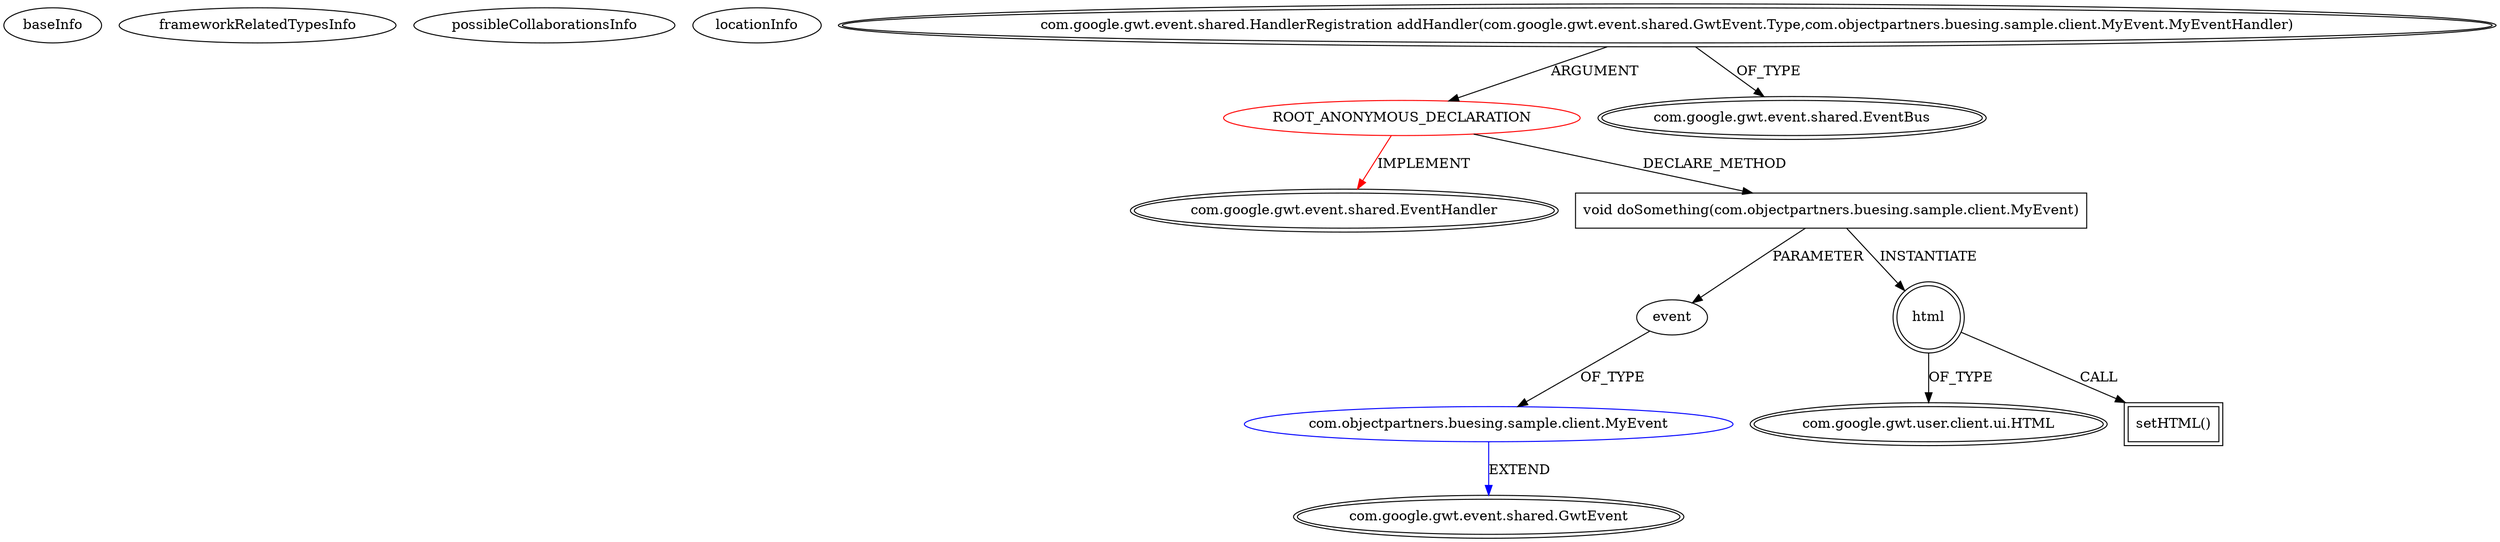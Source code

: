 digraph {
baseInfo[graphId=4124,category="extension_graph",isAnonymous=true,possibleRelation=true]
frameworkRelatedTypesInfo[0="com.google.gwt.event.shared.EventHandler"]
possibleCollaborationsInfo[0="4124~CLIENT_METHOD_DECLARATION-PARAMETER_DECLARATION-~com.google.gwt.event.shared.EventHandler ~com.google.gwt.event.shared.GwtEvent ~true~false"]
locationInfo[projectName="nbuesing-gwtMockitoExample",filePath="/nbuesing-gwtMockitoExample/gwtMockitoExample-master/src/com/objectpartners/buesing/sample/client/SampleWidget.java",contextSignature="void SampleWidget()",graphId="4124"]
0[label="ROOT_ANONYMOUS_DECLARATION",vertexType="ROOT_ANONYMOUS_DECLARATION",isFrameworkType=false,color=red]
1[label="com.google.gwt.event.shared.EventHandler",vertexType="FRAMEWORK_INTERFACE_TYPE",isFrameworkType=true,peripheries=2]
2[label="com.google.gwt.event.shared.HandlerRegistration addHandler(com.google.gwt.event.shared.GwtEvent.Type,com.objectpartners.buesing.sample.client.MyEvent.MyEventHandler)",vertexType="OUTSIDE_CALL",isFrameworkType=true,peripheries=2]
3[label="com.google.gwt.event.shared.EventBus",vertexType="FRAMEWORK_CLASS_TYPE",isFrameworkType=true,peripheries=2]
4[label="void doSomething(com.objectpartners.buesing.sample.client.MyEvent)",vertexType="CLIENT_METHOD_DECLARATION",isFrameworkType=false,shape=box]
5[label="event",vertexType="PARAMETER_DECLARATION",isFrameworkType=false]
6[label="com.objectpartners.buesing.sample.client.MyEvent",vertexType="REFERENCE_CLIENT_CLASS_DECLARATION",isFrameworkType=false,color=blue]
7[label="com.google.gwt.event.shared.GwtEvent",vertexType="FRAMEWORK_CLASS_TYPE",isFrameworkType=true,peripheries=2]
8[label="html",vertexType="VARIABLE_EXPRESION",isFrameworkType=true,peripheries=2,shape=circle]
10[label="com.google.gwt.user.client.ui.HTML",vertexType="FRAMEWORK_CLASS_TYPE",isFrameworkType=true,peripheries=2]
9[label="setHTML()",vertexType="INSIDE_CALL",isFrameworkType=true,peripheries=2,shape=box]
0->1[label="IMPLEMENT",color=red]
2->0[label="ARGUMENT"]
2->3[label="OF_TYPE"]
0->4[label="DECLARE_METHOD"]
6->7[label="EXTEND",color=blue]
5->6[label="OF_TYPE"]
4->5[label="PARAMETER"]
4->8[label="INSTANTIATE"]
8->10[label="OF_TYPE"]
8->9[label="CALL"]
}
